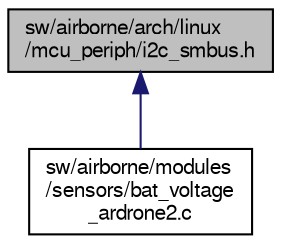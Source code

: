 digraph "sw/airborne/arch/linux/mcu_periph/i2c_smbus.h"
{
  edge [fontname="FreeSans",fontsize="10",labelfontname="FreeSans",labelfontsize="10"];
  node [fontname="FreeSans",fontsize="10",shape=record];
  Node1 [label="sw/airborne/arch/linux\l/mcu_periph/i2c_smbus.h",height=0.2,width=0.4,color="black", fillcolor="grey75", style="filled", fontcolor="black"];
  Node1 -> Node2 [dir="back",color="midnightblue",fontsize="10",style="solid",fontname="FreeSans"];
  Node2 [label="sw/airborne/modules\l/sensors/bat_voltage\l_ardrone2.c",height=0.2,width=0.4,color="black", fillcolor="white", style="filled",URL="$bat__voltage__ardrone2_8c.html",tooltip="Read battery voltage on ARDrone2 and publish to electrical subsystem. "];
}
